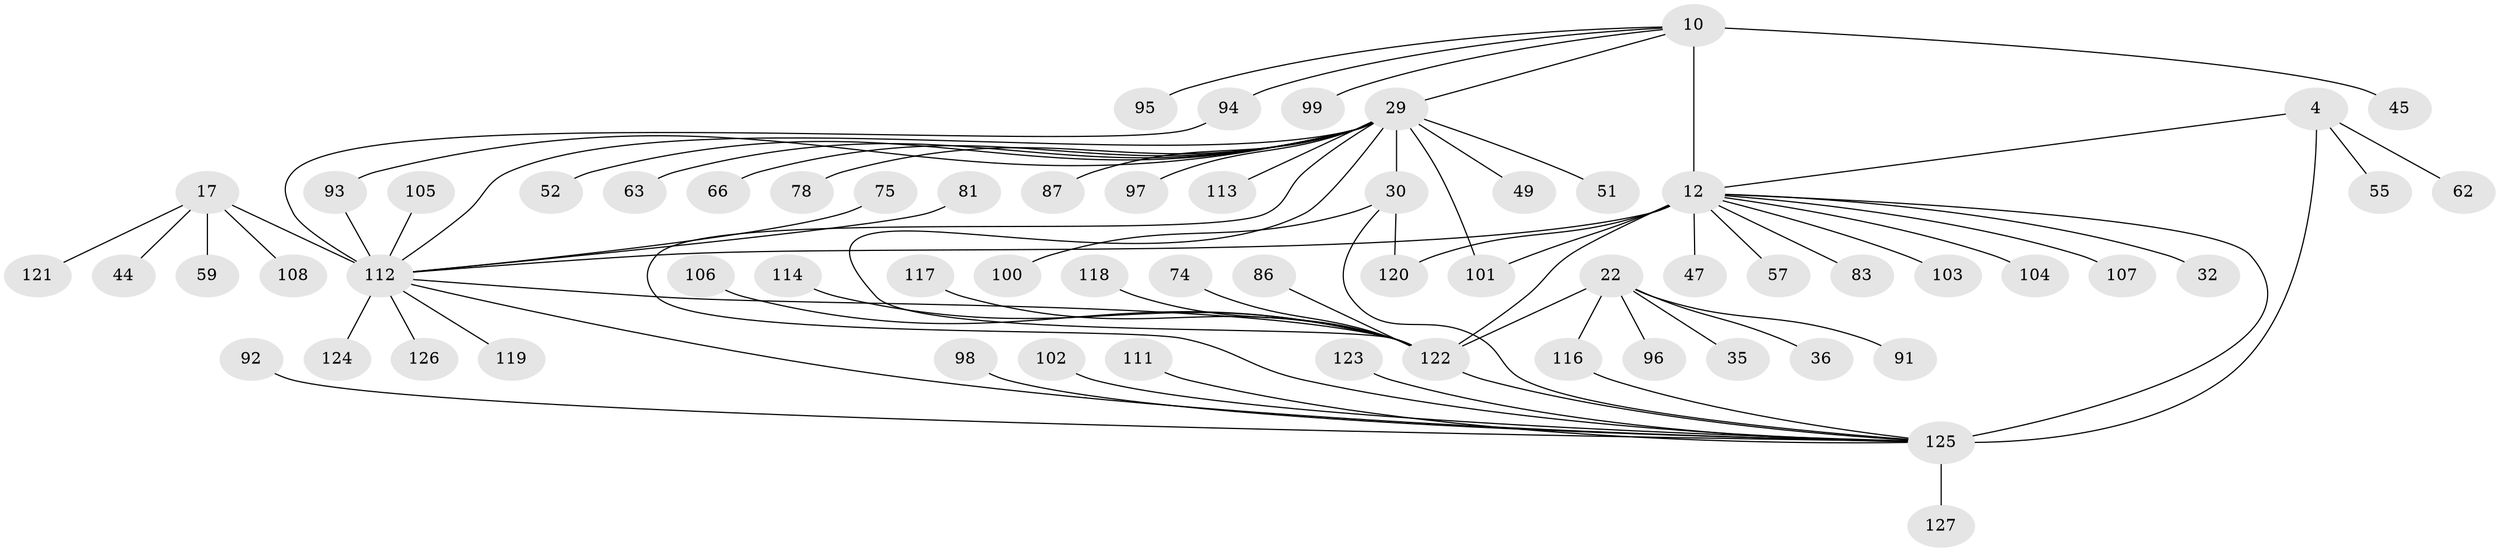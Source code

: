 // original degree distribution, {7: 0.03937007874015748, 11: 0.015748031496062992, 9: 0.07874015748031496, 6: 0.023622047244094488, 12: 0.007874015748031496, 13: 0.015748031496062992, 8: 0.031496062992125984, 10: 0.023622047244094488, 2: 0.12598425196850394, 1: 0.6062992125984252, 4: 0.015748031496062992, 3: 0.015748031496062992}
// Generated by graph-tools (version 1.1) at 2025/59/03/04/25 21:59:07]
// undirected, 63 vertices, 75 edges
graph export_dot {
graph [start="1"]
  node [color=gray90,style=filled];
  4 [super="+1"];
  10 [super="+7"];
  12 [super="+9+11"];
  17 [super="+13"];
  22 [super="+20"];
  29 [super="+27+26"];
  30 [super="+28"];
  32;
  35;
  36;
  44;
  45;
  47;
  49;
  51;
  52;
  55;
  57;
  59;
  62;
  63;
  66 [super="+46"];
  74;
  75;
  78;
  81;
  83;
  86 [super="+54"];
  87;
  91;
  92;
  93;
  94 [super="+88"];
  95 [super="+43"];
  96;
  97;
  98;
  99;
  100;
  101 [super="+71"];
  102;
  103;
  104;
  105;
  106;
  107;
  108;
  111;
  112 [super="+16+18+34+56+67+70+72+73"];
  113;
  114;
  116;
  117;
  118 [super="+115"];
  119 [super="+109"];
  120;
  121;
  122 [super="+38+110+69+82"];
  123;
  124;
  125 [super="+65+68+76+77+79+84+85+89+90"];
  126;
  127;
  4 -- 62;
  4 -- 55;
  4 -- 125 [weight=8];
  4 -- 12;
  10 -- 12 [weight=8];
  10 -- 29;
  10 -- 45;
  10 -- 99;
  10 -- 95;
  10 -- 94;
  12 -- 32;
  12 -- 120;
  12 -- 104;
  12 -- 47;
  12 -- 112 [weight=2];
  12 -- 57;
  12 -- 122 [weight=3];
  12 -- 101;
  12 -- 103;
  12 -- 107;
  12 -- 83;
  12 -- 125 [weight=2];
  17 -- 44;
  17 -- 121;
  17 -- 59;
  17 -- 108;
  17 -- 112 [weight=8];
  22 -- 91;
  22 -- 96;
  22 -- 35;
  22 -- 36;
  22 -- 116;
  22 -- 122 [weight=8];
  29 -- 30 [weight=8];
  29 -- 93;
  29 -- 97;
  29 -- 49;
  29 -- 51;
  29 -- 52;
  29 -- 63;
  29 -- 66;
  29 -- 101 [weight=2];
  29 -- 78;
  29 -- 112;
  29 -- 113;
  29 -- 125;
  29 -- 87;
  29 -- 122;
  30 -- 100;
  30 -- 120;
  30 -- 125;
  74 -- 122;
  75 -- 112;
  81 -- 112;
  86 -- 122;
  92 -- 125;
  93 -- 112;
  94 -- 112;
  98 -- 125;
  102 -- 125;
  105 -- 112;
  106 -- 122;
  111 -- 125;
  112 -- 124;
  112 -- 126;
  112 -- 125;
  112 -- 119;
  112 -- 122;
  114 -- 122;
  116 -- 125;
  117 -- 122;
  118 -- 122;
  122 -- 125;
  123 -- 125;
  125 -- 127;
}
